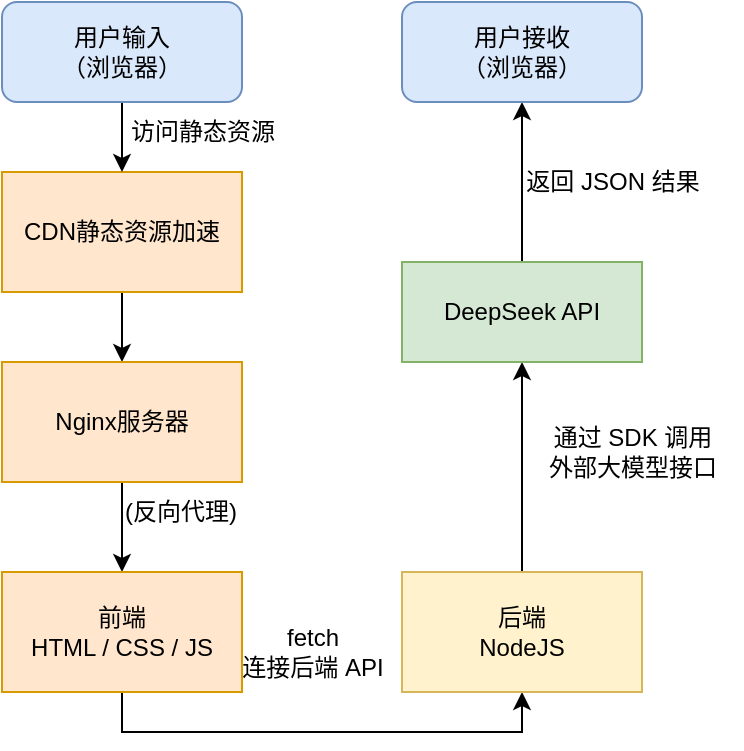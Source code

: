 <mxfile version="24.2.3" type="github">
  <diagram name="第 1 页" id="Spj-wPhwD31XcSMigiX-">
    <mxGraphModel dx="814" dy="478" grid="1" gridSize="10" guides="1" tooltips="1" connect="1" arrows="1" fold="1" page="1" pageScale="1" pageWidth="827" pageHeight="1169" math="0" shadow="0">
      <root>
        <mxCell id="0" />
        <mxCell id="1" parent="0" />
        <mxCell id="w0ibVY2QCUgTcvfzlepY-8" style="edgeStyle=orthogonalEdgeStyle;rounded=0;orthogonalLoop=1;jettySize=auto;html=1;exitX=0.5;exitY=1;exitDx=0;exitDy=0;entryX=0.5;entryY=0;entryDx=0;entryDy=0;" edge="1" parent="1" source="w0ibVY2QCUgTcvfzlepY-3" target="w0ibVY2QCUgTcvfzlepY-4">
          <mxGeometry relative="1" as="geometry" />
        </mxCell>
        <mxCell id="w0ibVY2QCUgTcvfzlepY-3" value="CDN静态资源加速" style="rounded=0;whiteSpace=wrap;html=1;fillColor=#ffe6cc;strokeColor=#d79b00;" vertex="1" parent="1">
          <mxGeometry x="280" y="290" width="120" height="60" as="geometry" />
        </mxCell>
        <mxCell id="w0ibVY2QCUgTcvfzlepY-9" style="edgeStyle=orthogonalEdgeStyle;rounded=0;orthogonalLoop=1;jettySize=auto;html=1;exitX=0.5;exitY=1;exitDx=0;exitDy=0;" edge="1" parent="1" source="w0ibVY2QCUgTcvfzlepY-4" target="w0ibVY2QCUgTcvfzlepY-5">
          <mxGeometry relative="1" as="geometry" />
        </mxCell>
        <mxCell id="w0ibVY2QCUgTcvfzlepY-4" value="Nginx服务器" style="rounded=0;whiteSpace=wrap;html=1;fillColor=#ffe6cc;strokeColor=#d79b00;" vertex="1" parent="1">
          <mxGeometry x="280" y="385" width="120" height="60" as="geometry" />
        </mxCell>
        <mxCell id="w0ibVY2QCUgTcvfzlepY-10" style="edgeStyle=orthogonalEdgeStyle;rounded=0;orthogonalLoop=1;jettySize=auto;html=1;exitX=0.5;exitY=1;exitDx=0;exitDy=0;entryX=0.5;entryY=1;entryDx=0;entryDy=0;" edge="1" parent="1" source="w0ibVY2QCUgTcvfzlepY-5" target="w0ibVY2QCUgTcvfzlepY-6">
          <mxGeometry relative="1" as="geometry" />
        </mxCell>
        <mxCell id="w0ibVY2QCUgTcvfzlepY-5" value="前端&lt;div&gt;HTML / CSS / JS&lt;/div&gt;" style="rounded=0;whiteSpace=wrap;html=1;fillColor=#ffe6cc;strokeColor=#d79b00;" vertex="1" parent="1">
          <mxGeometry x="280" y="490" width="120" height="60" as="geometry" />
        </mxCell>
        <mxCell id="w0ibVY2QCUgTcvfzlepY-11" style="edgeStyle=orthogonalEdgeStyle;rounded=0;orthogonalLoop=1;jettySize=auto;html=1;exitX=0.5;exitY=0;exitDx=0;exitDy=0;entryX=0.5;entryY=1;entryDx=0;entryDy=0;" edge="1" parent="1" source="w0ibVY2QCUgTcvfzlepY-6" target="w0ibVY2QCUgTcvfzlepY-7">
          <mxGeometry relative="1" as="geometry">
            <mxPoint x="340" y="675" as="sourcePoint" />
            <mxPoint x="620" y="440" as="targetPoint" />
          </mxGeometry>
        </mxCell>
        <mxCell id="w0ibVY2QCUgTcvfzlepY-6" value="后端&lt;div&gt;NodeJS&lt;/div&gt;" style="rounded=0;whiteSpace=wrap;html=1;fillColor=#fff2cc;strokeColor=#d6b656;" vertex="1" parent="1">
          <mxGeometry x="480" y="490" width="120" height="60" as="geometry" />
        </mxCell>
        <mxCell id="w0ibVY2QCUgTcvfzlepY-20" style="edgeStyle=orthogonalEdgeStyle;rounded=0;orthogonalLoop=1;jettySize=auto;html=1;exitX=0.5;exitY=0;exitDx=0;exitDy=0;" edge="1" parent="1" source="w0ibVY2QCUgTcvfzlepY-7" target="w0ibVY2QCUgTcvfzlepY-19">
          <mxGeometry relative="1" as="geometry" />
        </mxCell>
        <mxCell id="w0ibVY2QCUgTcvfzlepY-7" value="DeepSeek API" style="rounded=0;whiteSpace=wrap;html=1;fillColor=#d5e8d4;strokeColor=#82b366;" vertex="1" parent="1">
          <mxGeometry x="480" y="335" width="120" height="50" as="geometry" />
        </mxCell>
        <mxCell id="w0ibVY2QCUgTcvfzlepY-13" value="(反向代理)" style="text;html=1;align=center;verticalAlign=middle;resizable=0;points=[];autosize=1;strokeColor=none;fillColor=none;" vertex="1" parent="1">
          <mxGeometry x="329" y="445" width="80" height="30" as="geometry" />
        </mxCell>
        <mxCell id="w0ibVY2QCUgTcvfzlepY-14" value="fetch&lt;div&gt;连接后端 API&lt;/div&gt;" style="text;html=1;align=center;verticalAlign=middle;resizable=0;points=[];autosize=1;strokeColor=none;fillColor=none;" vertex="1" parent="1">
          <mxGeometry x="390" y="510" width="90" height="40" as="geometry" />
        </mxCell>
        <mxCell id="w0ibVY2QCUgTcvfzlepY-15" value="通过 SDK 调用&lt;br&gt;外部大模型接口" style="text;html=1;align=center;verticalAlign=middle;resizable=0;points=[];autosize=1;strokeColor=none;fillColor=none;" vertex="1" parent="1">
          <mxGeometry x="540" y="410" width="110" height="40" as="geometry" />
        </mxCell>
        <mxCell id="w0ibVY2QCUgTcvfzlepY-17" style="edgeStyle=orthogonalEdgeStyle;rounded=0;orthogonalLoop=1;jettySize=auto;html=1;exitX=0.5;exitY=1;exitDx=0;exitDy=0;entryX=0.5;entryY=0;entryDx=0;entryDy=0;" edge="1" parent="1" source="w0ibVY2QCUgTcvfzlepY-16" target="w0ibVY2QCUgTcvfzlepY-3">
          <mxGeometry relative="1" as="geometry" />
        </mxCell>
        <mxCell id="w0ibVY2QCUgTcvfzlepY-16" value="用户输入&lt;div&gt;（浏览器）&lt;/div&gt;" style="rounded=1;whiteSpace=wrap;html=1;fillColor=#dae8fc;strokeColor=#6c8ebf;" vertex="1" parent="1">
          <mxGeometry x="280" y="205" width="120" height="50" as="geometry" />
        </mxCell>
        <mxCell id="w0ibVY2QCUgTcvfzlepY-18" value="访问静态资源" style="text;html=1;align=center;verticalAlign=middle;resizable=0;points=[];autosize=1;strokeColor=none;fillColor=none;" vertex="1" parent="1">
          <mxGeometry x="330" y="255" width="100" height="30" as="geometry" />
        </mxCell>
        <mxCell id="w0ibVY2QCUgTcvfzlepY-19" value="用户接收&lt;div&gt;（浏览器）&lt;/div&gt;" style="rounded=1;whiteSpace=wrap;html=1;fillColor=#dae8fc;strokeColor=#6c8ebf;" vertex="1" parent="1">
          <mxGeometry x="480" y="205" width="120" height="50" as="geometry" />
        </mxCell>
        <mxCell id="w0ibVY2QCUgTcvfzlepY-21" value="返回 JSON 结果" style="text;html=1;align=center;verticalAlign=middle;resizable=0;points=[];autosize=1;strokeColor=none;fillColor=none;" vertex="1" parent="1">
          <mxGeometry x="530" y="280" width="110" height="30" as="geometry" />
        </mxCell>
      </root>
    </mxGraphModel>
  </diagram>
</mxfile>
